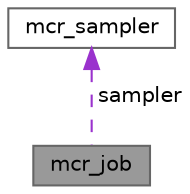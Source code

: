 digraph "mcr_job"
{
 // LATEX_PDF_SIZE
  bgcolor="transparent";
  edge [fontname=Helvetica,fontsize=10,labelfontname=Helvetica,labelfontsize=10];
  node [fontname=Helvetica,fontsize=10,shape=box,height=0.2,width=0.4];
  Node1 [label="mcr_job",height=0.2,width=0.4,color="gray40", fillcolor="grey60", style="filled", fontcolor="black",tooltip=" "];
  Node2 -> Node1 [dir="back",color="darkorchid3",style="dashed",label=" sampler" ];
  Node2 [label="mcr_sampler",height=0.2,width=0.4,color="gray40", fillcolor="white", style="filled",URL="$classmcr__sampler.html",tooltip=" "];
}
